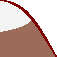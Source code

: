 unitsize(1cm);

pen lightcol = rgb("9e6b5a");
pen darkcol = brown+2;

path bord = (0,1) {E}..{dir(-60)} (1,0);

fill((0,0) -- bord -- cycle, lightcol);
fill((0,0.45) {dir(10)}.. subpath(bord, 0.4, 0) -- cycle, palegray);
fill((0,1) {dir(-5)}..{dir(-55)} (1,0) -- reverse(bord) -- cycle, darkcol);
